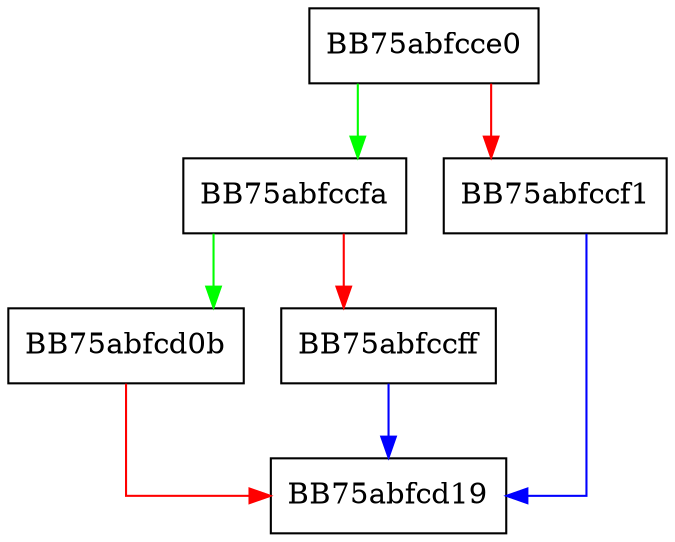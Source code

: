 digraph ZSTD_copyRawBlock {
  node [shape="box"];
  graph [splines=ortho];
  BB75abfcce0 -> BB75abfccfa [color="green"];
  BB75abfcce0 -> BB75abfccf1 [color="red"];
  BB75abfccf1 -> BB75abfcd19 [color="blue"];
  BB75abfccfa -> BB75abfcd0b [color="green"];
  BB75abfccfa -> BB75abfccff [color="red"];
  BB75abfccff -> BB75abfcd19 [color="blue"];
  BB75abfcd0b -> BB75abfcd19 [color="red"];
}